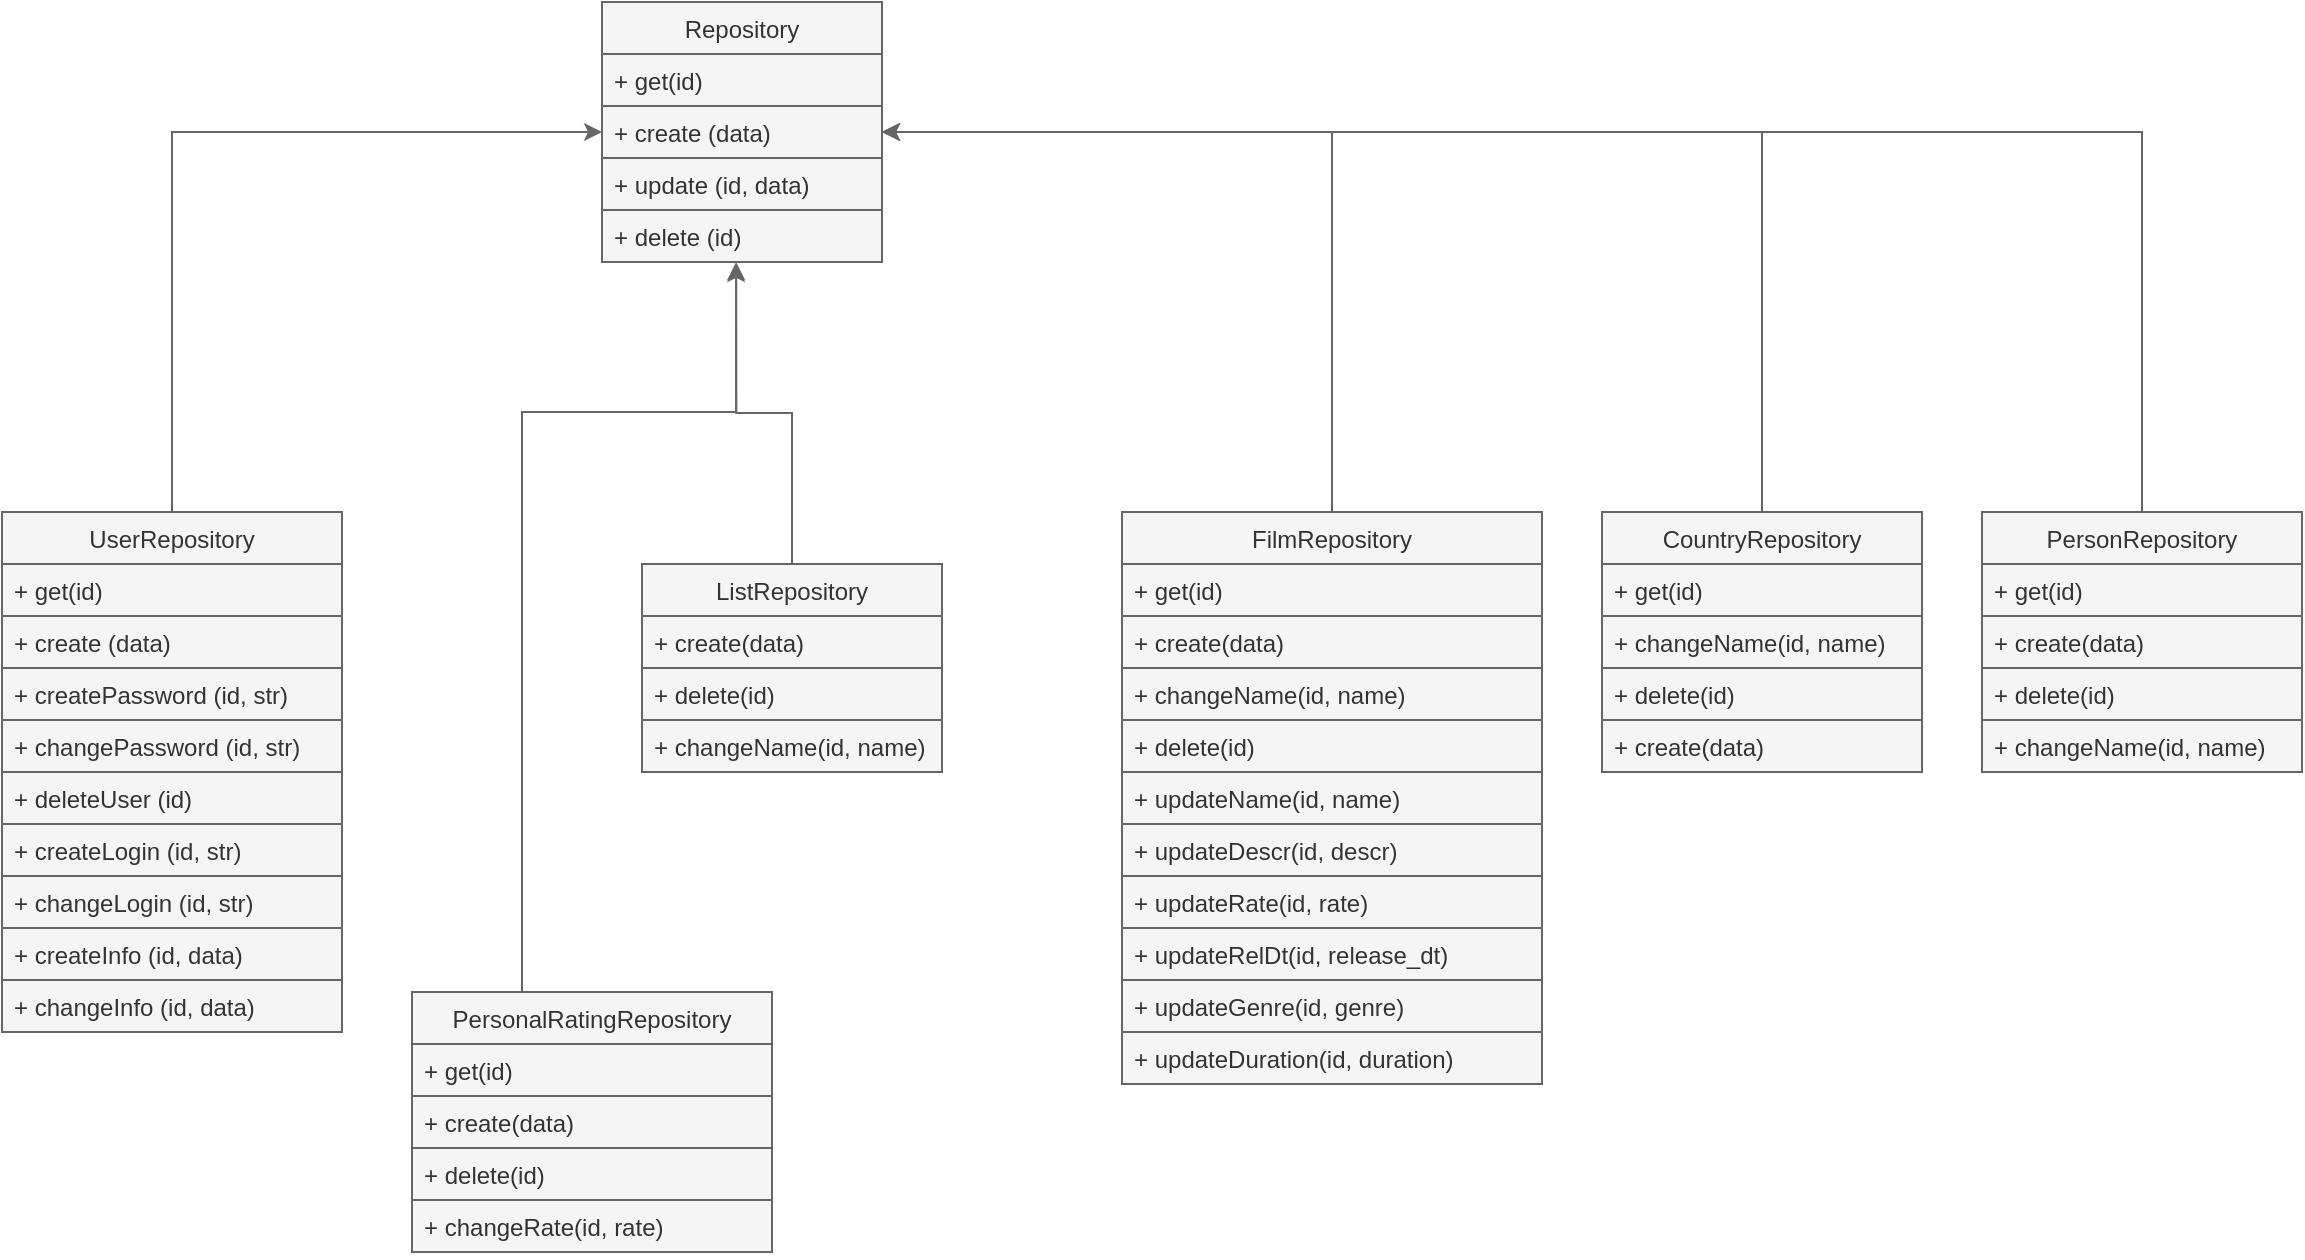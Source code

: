 <mxfile>
    <diagram name="Page-1" id="M619yMtIrHMpz2qrvjp1">
        <mxGraphModel dx="1346" dy="1873" grid="1" gridSize="10" guides="1" tooltips="1" connect="1" arrows="1" fold="1" page="1" pageScale="1" pageWidth="850" pageHeight="1100" background="#ffffff" math="0" shadow="0">
            <root>
                <mxCell id="0"/>
                <mxCell id="1" parent="0"/>
                <mxCell id="115" style="edgeStyle=orthogonalEdgeStyle;rounded=0;html=1;exitX=0.5;exitY=0;exitDx=0;exitDy=0;entryX=1;entryY=0.5;entryDx=0;entryDy=0;fillColor=#f5f5f5;strokeColor=#666666;" edge="1" parent="1" source="46" target="86">
                    <mxGeometry relative="1" as="geometry"/>
                </mxCell>
                <mxCell id="46" value="FilmRepository" style="swimlane;fontStyle=0;childLayout=stackLayout;horizontal=1;startSize=26;fillColor=#f5f5f5;horizontalStack=0;resizeParent=1;resizeParentMax=0;resizeLast=0;collapsible=1;marginBottom=0;fontColor=#333333;strokeColor=#666666;" vertex="1" parent="1">
                    <mxGeometry x="640" y="-360" width="210" height="286" as="geometry"/>
                </mxCell>
                <mxCell id="55" value="+ get(id)" style="text;strokeColor=#666666;fillColor=#f5f5f5;align=left;verticalAlign=top;spacingLeft=4;spacingRight=4;overflow=hidden;rotatable=0;points=[[0,0.5],[1,0.5]];portConstraint=eastwest;fontColor=#333333;" vertex="1" parent="46">
                    <mxGeometry y="26" width="210" height="26" as="geometry"/>
                </mxCell>
                <mxCell id="105" value="+ create(data)" style="text;strokeColor=#666666;fillColor=#f5f5f5;align=left;verticalAlign=top;spacingLeft=4;spacingRight=4;overflow=hidden;rotatable=0;points=[[0,0.5],[1,0.5]];portConstraint=eastwest;fontColor=#333333;" vertex="1" parent="46">
                    <mxGeometry y="52" width="210" height="26" as="geometry"/>
                </mxCell>
                <mxCell id="108" value="+ changeName(id, name)" style="text;strokeColor=#666666;fillColor=#f5f5f5;align=left;verticalAlign=top;spacingLeft=4;spacingRight=4;overflow=hidden;rotatable=0;points=[[0,0.5],[1,0.5]];portConstraint=eastwest;fontColor=#333333;" vertex="1" parent="46">
                    <mxGeometry y="78" width="210" height="26" as="geometry"/>
                </mxCell>
                <mxCell id="107" value="+ delete(id)" style="text;strokeColor=#666666;fillColor=#f5f5f5;align=left;verticalAlign=top;spacingLeft=4;spacingRight=4;overflow=hidden;rotatable=0;points=[[0,0.5],[1,0.5]];portConstraint=eastwest;fontColor=#333333;" vertex="1" parent="46">
                    <mxGeometry y="104" width="210" height="26" as="geometry"/>
                </mxCell>
                <mxCell id="106" value="+ updateName(id, name)" style="text;strokeColor=#666666;fillColor=#f5f5f5;align=left;verticalAlign=top;spacingLeft=4;spacingRight=4;overflow=hidden;rotatable=0;points=[[0,0.5],[1,0.5]];portConstraint=eastwest;fontColor=#333333;" vertex="1" parent="46">
                    <mxGeometry y="130" width="210" height="26" as="geometry"/>
                </mxCell>
                <mxCell id="109" value="+ updateDescr(id, descr)" style="text;strokeColor=#666666;fillColor=#f5f5f5;align=left;verticalAlign=top;spacingLeft=4;spacingRight=4;overflow=hidden;rotatable=0;points=[[0,0.5],[1,0.5]];portConstraint=eastwest;fontColor=#333333;" vertex="1" parent="46">
                    <mxGeometry y="156" width="210" height="26" as="geometry"/>
                </mxCell>
                <mxCell id="110" value="+ updateRate(id, rate)" style="text;strokeColor=#666666;fillColor=#f5f5f5;align=left;verticalAlign=top;spacingLeft=4;spacingRight=4;overflow=hidden;rotatable=0;points=[[0,0.5],[1,0.5]];portConstraint=eastwest;fontColor=#333333;" vertex="1" parent="46">
                    <mxGeometry y="182" width="210" height="26" as="geometry"/>
                </mxCell>
                <mxCell id="111" value="+ updateRelDt(id, release_dt)" style="text;strokeColor=#666666;fillColor=#f5f5f5;align=left;verticalAlign=top;spacingLeft=4;spacingRight=4;overflow=hidden;rotatable=0;points=[[0,0.5],[1,0.5]];portConstraint=eastwest;fontColor=#333333;" vertex="1" parent="46">
                    <mxGeometry y="208" width="210" height="26" as="geometry"/>
                </mxCell>
                <mxCell id="112" value="+ updateGenre(id, genre)" style="text;strokeColor=#666666;fillColor=#f5f5f5;align=left;verticalAlign=top;spacingLeft=4;spacingRight=4;overflow=hidden;rotatable=0;points=[[0,0.5],[1,0.5]];portConstraint=eastwest;fontColor=#333333;" vertex="1" parent="46">
                    <mxGeometry y="234" width="210" height="26" as="geometry"/>
                </mxCell>
                <mxCell id="113" value="+ updateDuration(id, duration)" style="text;strokeColor=#666666;fillColor=#f5f5f5;align=left;verticalAlign=top;spacingLeft=4;spacingRight=4;overflow=hidden;rotatable=0;points=[[0,0.5],[1,0.5]];portConstraint=eastwest;fontColor=#333333;" vertex="1" parent="46">
                    <mxGeometry y="260" width="210" height="26" as="geometry"/>
                </mxCell>
                <mxCell id="94" style="edgeStyle=orthogonalEdgeStyle;rounded=0;html=1;exitX=0.5;exitY=0;exitDx=0;exitDy=0;entryX=0.479;entryY=1;entryDx=0;entryDy=0;entryPerimeter=0;fillColor=#f5f5f5;strokeColor=#666666;" edge="1" parent="1" source="54" target="88">
                    <mxGeometry relative="1" as="geometry"/>
                </mxCell>
                <mxCell id="54" value="ListRepository" style="swimlane;fontStyle=0;childLayout=stackLayout;horizontal=1;startSize=26;fillColor=#f5f5f5;horizontalStack=0;resizeParent=1;resizeParentMax=0;resizeLast=0;collapsible=1;marginBottom=0;fontColor=#333333;strokeColor=#666666;" vertex="1" parent="1">
                    <mxGeometry x="400" y="-334" width="150" height="104" as="geometry"/>
                </mxCell>
                <mxCell id="56" value="+ create(data)" style="text;strokeColor=#666666;fillColor=#f5f5f5;align=left;verticalAlign=top;spacingLeft=4;spacingRight=4;overflow=hidden;rotatable=0;points=[[0,0.5],[1,0.5]];portConstraint=eastwest;fontColor=#333333;" vertex="1" parent="54">
                    <mxGeometry y="26" width="150" height="26" as="geometry"/>
                </mxCell>
                <mxCell id="90" value="+ delete(id)" style="text;strokeColor=#666666;fillColor=#f5f5f5;align=left;verticalAlign=top;spacingLeft=4;spacingRight=4;overflow=hidden;rotatable=0;points=[[0,0.5],[1,0.5]];portConstraint=eastwest;fontColor=#333333;" vertex="1" parent="54">
                    <mxGeometry y="52" width="150" height="26" as="geometry"/>
                </mxCell>
                <mxCell id="91" value="+ changeName(id, name)" style="text;strokeColor=#666666;fillColor=#f5f5f5;align=left;verticalAlign=top;spacingLeft=4;spacingRight=4;overflow=hidden;rotatable=0;points=[[0,0.5],[1,0.5]];portConstraint=eastwest;fontColor=#333333;" vertex="1" parent="54">
                    <mxGeometry y="78" width="150" height="26" as="geometry"/>
                </mxCell>
                <mxCell id="125" style="edgeStyle=orthogonalEdgeStyle;rounded=0;html=1;exitX=0.5;exitY=0;exitDx=0;exitDy=0;entryX=1;entryY=0.5;entryDx=0;entryDy=0;fillColor=#f5f5f5;strokeColor=#666666;" edge="1" parent="1" source="62" target="86">
                    <mxGeometry relative="1" as="geometry"/>
                </mxCell>
                <mxCell id="62" value="PersonRepository" style="swimlane;fontStyle=0;childLayout=stackLayout;horizontal=1;startSize=26;fillColor=#f5f5f5;horizontalStack=0;resizeParent=1;resizeParentMax=0;resizeLast=0;collapsible=1;marginBottom=0;fontColor=#333333;strokeColor=#666666;" vertex="1" parent="1">
                    <mxGeometry x="1070" y="-360" width="160" height="130" as="geometry"/>
                </mxCell>
                <mxCell id="120" value="+ get(id)" style="text;strokeColor=#666666;fillColor=#f5f5f5;align=left;verticalAlign=top;spacingLeft=4;spacingRight=4;overflow=hidden;rotatable=0;points=[[0,0.5],[1,0.5]];portConstraint=eastwest;fontColor=#333333;" vertex="1" parent="62">
                    <mxGeometry y="26" width="160" height="26" as="geometry"/>
                </mxCell>
                <mxCell id="123" value="+ create(data)" style="text;strokeColor=#666666;fillColor=#f5f5f5;align=left;verticalAlign=top;spacingLeft=4;spacingRight=4;overflow=hidden;rotatable=0;points=[[0,0.5],[1,0.5]];portConstraint=eastwest;fontColor=#333333;" vertex="1" parent="62">
                    <mxGeometry y="52" width="160" height="26" as="geometry"/>
                </mxCell>
                <mxCell id="122" value="+ delete(id)" style="text;strokeColor=#666666;fillColor=#f5f5f5;align=left;verticalAlign=top;spacingLeft=4;spacingRight=4;overflow=hidden;rotatable=0;points=[[0,0.5],[1,0.5]];portConstraint=eastwest;fontColor=#333333;" vertex="1" parent="62">
                    <mxGeometry y="78" width="160" height="26" as="geometry"/>
                </mxCell>
                <mxCell id="121" value="+ changeName(id, name)" style="text;strokeColor=#666666;fillColor=#f5f5f5;align=left;verticalAlign=top;spacingLeft=4;spacingRight=4;overflow=hidden;rotatable=0;points=[[0,0.5],[1,0.5]];portConstraint=eastwest;fontColor=#333333;" vertex="1" parent="62">
                    <mxGeometry y="104" width="160" height="26" as="geometry"/>
                </mxCell>
                <mxCell id="124" style="edgeStyle=orthogonalEdgeStyle;rounded=0;html=1;exitX=0.5;exitY=0;exitDx=0;exitDy=0;entryX=1;entryY=0.5;entryDx=0;entryDy=0;fillColor=#f5f5f5;strokeColor=#666666;" edge="1" parent="1" source="66" target="86">
                    <mxGeometry relative="1" as="geometry"/>
                </mxCell>
                <mxCell id="66" value="CountryRepository" style="swimlane;fontStyle=0;childLayout=stackLayout;horizontal=1;startSize=26;fillColor=#f5f5f5;horizontalStack=0;resizeParent=1;resizeParentMax=0;resizeLast=0;collapsible=1;marginBottom=0;fontColor=#333333;strokeColor=#666666;" vertex="1" parent="1">
                    <mxGeometry x="880" y="-360" width="160" height="130" as="geometry"/>
                </mxCell>
                <mxCell id="116" value="+ get(id)" style="text;strokeColor=#666666;fillColor=#f5f5f5;align=left;verticalAlign=top;spacingLeft=4;spacingRight=4;overflow=hidden;rotatable=0;points=[[0,0.5],[1,0.5]];portConstraint=eastwest;fontColor=#333333;" vertex="1" parent="66">
                    <mxGeometry y="26" width="160" height="26" as="geometry"/>
                </mxCell>
                <mxCell id="119" value="+ changeName(id, name)" style="text;strokeColor=#666666;fillColor=#f5f5f5;align=left;verticalAlign=top;spacingLeft=4;spacingRight=4;overflow=hidden;rotatable=0;points=[[0,0.5],[1,0.5]];portConstraint=eastwest;fontColor=#333333;" vertex="1" parent="66">
                    <mxGeometry y="52" width="160" height="26" as="geometry"/>
                </mxCell>
                <mxCell id="118" value="+ delete(id)" style="text;strokeColor=#666666;fillColor=#f5f5f5;align=left;verticalAlign=top;spacingLeft=4;spacingRight=4;overflow=hidden;rotatable=0;points=[[0,0.5],[1,0.5]];portConstraint=eastwest;fontColor=#333333;" vertex="1" parent="66">
                    <mxGeometry y="78" width="160" height="26" as="geometry"/>
                </mxCell>
                <mxCell id="117" value="+ create(data)" style="text;strokeColor=#666666;fillColor=#f5f5f5;align=left;verticalAlign=top;spacingLeft=4;spacingRight=4;overflow=hidden;rotatable=0;points=[[0,0.5],[1,0.5]];portConstraint=eastwest;fontColor=#333333;" vertex="1" parent="66">
                    <mxGeometry y="104" width="160" height="26" as="geometry"/>
                </mxCell>
                <mxCell id="104" style="edgeStyle=orthogonalEdgeStyle;rounded=0;html=1;exitX=0.5;exitY=0;exitDx=0;exitDy=0;entryX=0.479;entryY=1.038;entryDx=0;entryDy=0;entryPerimeter=0;fillColor=#f5f5f5;strokeColor=#666666;" edge="1" parent="1" source="69" target="88">
                    <mxGeometry relative="1" as="geometry">
                        <Array as="points">
                            <mxPoint x="340" y="-410"/>
                            <mxPoint x="447" y="-410"/>
                        </Array>
                    </mxGeometry>
                </mxCell>
                <mxCell id="69" value="PersonalRatingRepository" style="swimlane;fontStyle=0;childLayout=stackLayout;horizontal=1;startSize=26;fillColor=#f5f5f5;horizontalStack=0;resizeParent=1;resizeParentMax=0;resizeLast=0;collapsible=1;marginBottom=0;fontColor=#333333;strokeColor=#666666;" vertex="1" parent="1">
                    <mxGeometry x="285" y="-120" width="180" height="130" as="geometry"/>
                </mxCell>
                <mxCell id="98" value="+ get(id)" style="text;strokeColor=#666666;fillColor=#f5f5f5;align=left;verticalAlign=top;spacingLeft=4;spacingRight=4;overflow=hidden;rotatable=0;points=[[0,0.5],[1,0.5]];portConstraint=eastwest;fontColor=#333333;" vertex="1" parent="69">
                    <mxGeometry y="26" width="180" height="26" as="geometry"/>
                </mxCell>
                <mxCell id="99" value="+ create(data)" style="text;strokeColor=#666666;fillColor=#f5f5f5;align=left;verticalAlign=top;spacingLeft=4;spacingRight=4;overflow=hidden;rotatable=0;points=[[0,0.5],[1,0.5]];portConstraint=eastwest;fontColor=#333333;" vertex="1" parent="69">
                    <mxGeometry y="52" width="180" height="26" as="geometry"/>
                </mxCell>
                <mxCell id="101" value="+ delete(id)" style="text;strokeColor=#666666;fillColor=#f5f5f5;align=left;verticalAlign=top;spacingLeft=4;spacingRight=4;overflow=hidden;rotatable=0;points=[[0,0.5],[1,0.5]];portConstraint=eastwest;fontColor=#333333;" vertex="1" parent="69">
                    <mxGeometry y="78" width="180" height="26" as="geometry"/>
                </mxCell>
                <mxCell id="102" value="+ changeRate(id, rate)" style="text;strokeColor=#666666;fillColor=#f5f5f5;align=left;verticalAlign=top;spacingLeft=4;spacingRight=4;overflow=hidden;rotatable=0;points=[[0,0.5],[1,0.5]];portConstraint=eastwest;fontColor=#333333;" vertex="1" parent="69">
                    <mxGeometry y="104" width="180" height="26" as="geometry"/>
                </mxCell>
                <mxCell id="89" style="edgeStyle=orthogonalEdgeStyle;html=1;exitX=0.5;exitY=0;exitDx=0;exitDy=0;entryX=0;entryY=0.5;entryDx=0;entryDy=0;rounded=0;fillColor=#f5f5f5;strokeColor=#666666;" edge="1" parent="1" source="74" target="86">
                    <mxGeometry relative="1" as="geometry"/>
                </mxCell>
                <mxCell id="74" value="UserRepository" style="swimlane;fontStyle=0;childLayout=stackLayout;horizontal=1;startSize=26;fillColor=#f5f5f5;horizontalStack=0;resizeParent=1;resizeParentMax=0;resizeLast=0;collapsible=1;marginBottom=0;fontColor=#333333;strokeColor=#666666;" vertex="1" parent="1">
                    <mxGeometry x="80" y="-360" width="170" height="260" as="geometry"/>
                </mxCell>
                <mxCell id="75" value="+ get(id)" style="text;strokeColor=#666666;fillColor=#f5f5f5;align=left;verticalAlign=top;spacingLeft=4;spacingRight=4;overflow=hidden;rotatable=0;points=[[0,0.5],[1,0.5]];portConstraint=eastwest;fontColor=#333333;" vertex="1" parent="74">
                    <mxGeometry y="26" width="170" height="26" as="geometry"/>
                </mxCell>
                <mxCell id="76" value="+ create (data)" style="text;strokeColor=#666666;fillColor=#f5f5f5;align=left;verticalAlign=top;spacingLeft=4;spacingRight=4;overflow=hidden;rotatable=0;points=[[0,0.5],[1,0.5]];portConstraint=eastwest;fontColor=#333333;" vertex="1" parent="74">
                    <mxGeometry y="52" width="170" height="26" as="geometry"/>
                </mxCell>
                <mxCell id="77" value="+ createPassword (id, str)" style="text;strokeColor=#666666;fillColor=#f5f5f5;align=left;verticalAlign=top;spacingLeft=4;spacingRight=4;overflow=hidden;rotatable=0;points=[[0,0.5],[1,0.5]];portConstraint=eastwest;fontColor=#333333;" vertex="1" parent="74">
                    <mxGeometry y="78" width="170" height="26" as="geometry"/>
                </mxCell>
                <mxCell id="78" value="+ changePassword (id, str)" style="text;strokeColor=#666666;fillColor=#f5f5f5;align=left;verticalAlign=top;spacingLeft=4;spacingRight=4;overflow=hidden;rotatable=0;points=[[0,0.5],[1,0.5]];portConstraint=eastwest;fontColor=#333333;" vertex="1" parent="74">
                    <mxGeometry y="104" width="170" height="26" as="geometry"/>
                </mxCell>
                <mxCell id="79" value="+ deleteUser (id)" style="text;strokeColor=#666666;fillColor=#f5f5f5;align=left;verticalAlign=top;spacingLeft=4;spacingRight=4;overflow=hidden;rotatable=0;points=[[0,0.5],[1,0.5]];portConstraint=eastwest;fontColor=#333333;" vertex="1" parent="74">
                    <mxGeometry y="130" width="170" height="26" as="geometry"/>
                </mxCell>
                <mxCell id="80" value="+ createLogin (id, str)" style="text;strokeColor=#666666;fillColor=#f5f5f5;align=left;verticalAlign=top;spacingLeft=4;spacingRight=4;overflow=hidden;rotatable=0;points=[[0,0.5],[1,0.5]];portConstraint=eastwest;fontColor=#333333;" vertex="1" parent="74">
                    <mxGeometry y="156" width="170" height="26" as="geometry"/>
                </mxCell>
                <mxCell id="81" value="+ changeLogin (id, str)" style="text;strokeColor=#666666;fillColor=#f5f5f5;align=left;verticalAlign=top;spacingLeft=4;spacingRight=4;overflow=hidden;rotatable=0;points=[[0,0.5],[1,0.5]];portConstraint=eastwest;fontColor=#333333;" vertex="1" parent="74">
                    <mxGeometry y="182" width="170" height="26" as="geometry"/>
                </mxCell>
                <mxCell id="82" value="+ createInfo (id, data)" style="text;strokeColor=#666666;fillColor=#f5f5f5;align=left;verticalAlign=top;spacingLeft=4;spacingRight=4;overflow=hidden;rotatable=0;points=[[0,0.5],[1,0.5]];portConstraint=eastwest;fontColor=#333333;" vertex="1" parent="74">
                    <mxGeometry y="208" width="170" height="26" as="geometry"/>
                </mxCell>
                <mxCell id="83" value="+ changeInfo (id, data)" style="text;strokeColor=#666666;fillColor=#f5f5f5;align=left;verticalAlign=top;spacingLeft=4;spacingRight=4;overflow=hidden;rotatable=0;points=[[0,0.5],[1,0.5]];portConstraint=eastwest;fontColor=#333333;" vertex="1" parent="74">
                    <mxGeometry y="234" width="170" height="26" as="geometry"/>
                </mxCell>
                <mxCell id="84" value="Repository" style="swimlane;fontStyle=0;childLayout=stackLayout;horizontal=1;startSize=26;fillColor=#f5f5f5;horizontalStack=0;resizeParent=1;resizeParentMax=0;resizeLast=0;collapsible=1;marginBottom=0;fontColor=#333333;strokeColor=#666666;" vertex="1" parent="1">
                    <mxGeometry x="380" y="-615" width="140" height="130" as="geometry"/>
                </mxCell>
                <mxCell id="85" value="+ get(id)" style="text;strokeColor=#666666;fillColor=#f5f5f5;align=left;verticalAlign=top;spacingLeft=4;spacingRight=4;overflow=hidden;rotatable=0;points=[[0,0.5],[1,0.5]];portConstraint=eastwest;fontColor=#333333;" vertex="1" parent="84">
                    <mxGeometry y="26" width="140" height="26" as="geometry"/>
                </mxCell>
                <mxCell id="86" value="+ create (data)" style="text;strokeColor=#666666;fillColor=#f5f5f5;align=left;verticalAlign=top;spacingLeft=4;spacingRight=4;overflow=hidden;rotatable=0;points=[[0,0.5],[1,0.5]];portConstraint=eastwest;fontColor=#333333;" vertex="1" parent="84">
                    <mxGeometry y="52" width="140" height="26" as="geometry"/>
                </mxCell>
                <mxCell id="87" value="+ update (id, data)" style="text;strokeColor=#666666;fillColor=#f5f5f5;align=left;verticalAlign=top;spacingLeft=4;spacingRight=4;overflow=hidden;rotatable=0;points=[[0,0.5],[1,0.5]];portConstraint=eastwest;fontColor=#333333;" vertex="1" parent="84">
                    <mxGeometry y="78" width="140" height="26" as="geometry"/>
                </mxCell>
                <mxCell id="88" value="+ delete (id)" style="text;strokeColor=#666666;fillColor=#f5f5f5;align=left;verticalAlign=top;spacingLeft=4;spacingRight=4;overflow=hidden;rotatable=0;points=[[0,0.5],[1,0.5]];portConstraint=eastwest;fontColor=#333333;" vertex="1" parent="84">
                    <mxGeometry y="104" width="140" height="26" as="geometry"/>
                </mxCell>
            </root>
        </mxGraphModel>
    </diagram>
</mxfile>